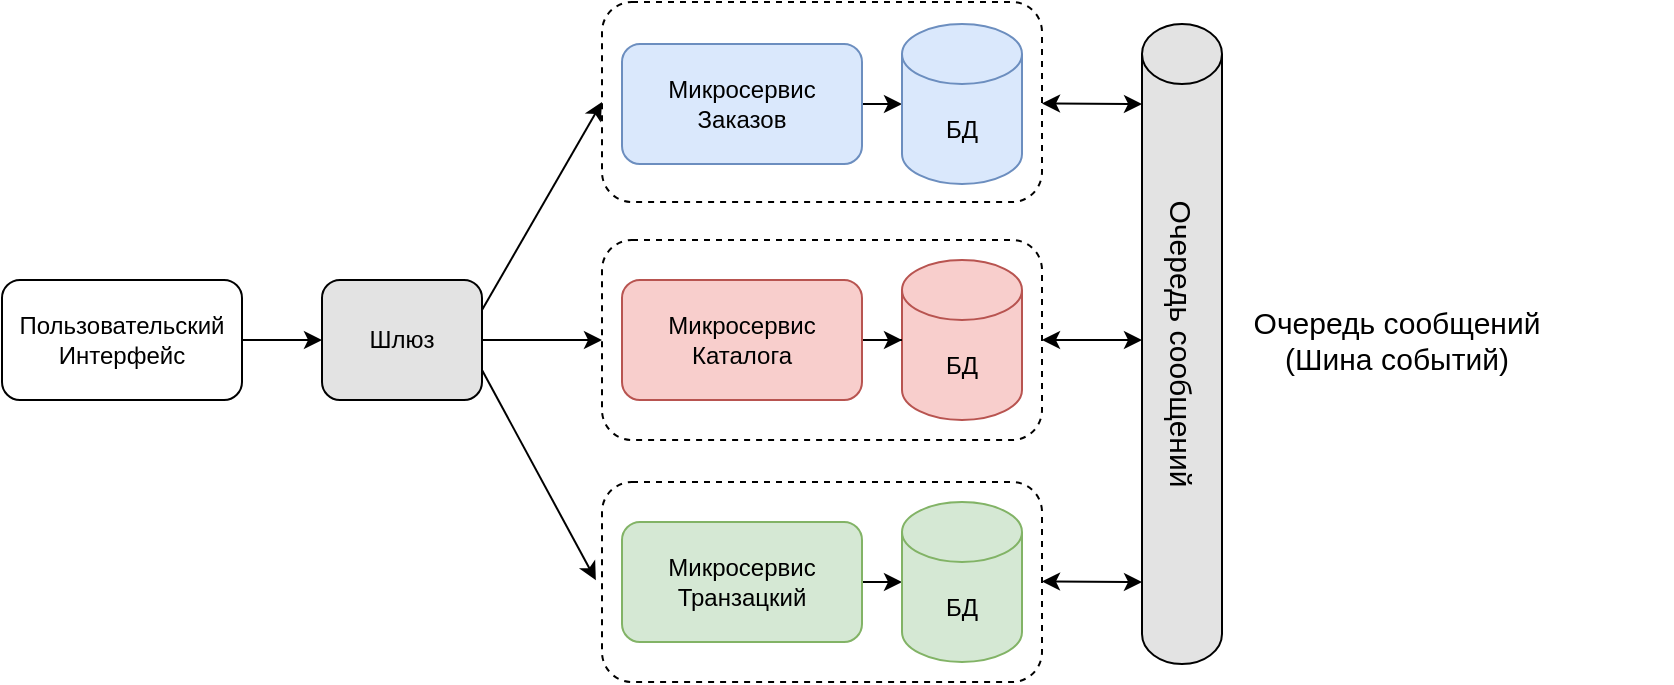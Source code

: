 <mxfile version="14.5.1" type="device"><diagram name="Page-1" id="38b20595-45e3-9b7f-d5ca-b57f44c5b66d"><mxGraphModel dx="1069" dy="612" grid="1" gridSize="10" guides="1" tooltips="1" connect="1" arrows="1" fold="1" page="1" pageScale="1" pageWidth="1100" pageHeight="850" background="#ffffff" math="0" shadow="0"><root><mxCell id="0"/><mxCell id="1" parent="0"/><mxCell id="u-swVDGOiQ5yJ6-aWHnk-10" value="" style="rounded=1;whiteSpace=wrap;html=1;fillColor=none;dashed=1;" vertex="1" parent="1"><mxGeometry x="340" y="10" width="220" height="100" as="geometry"/></mxCell><mxCell id="wAKESaqTWCrRpAc3DBPC-18" style="edgeStyle=orthogonalEdgeStyle;rounded=0;orthogonalLoop=1;jettySize=auto;html=1;entryX=0;entryY=0.5;entryDx=0;entryDy=0;entryPerimeter=0;exitX=1;exitY=0.5;exitDx=0;exitDy=0;" parent="1" source="hqew8apP-kvOiDOTK45H-2" target="wAKESaqTWCrRpAc3DBPC-17" edge="1"><mxGeometry relative="1" as="geometry"><mxPoint x="450" y="61" as="sourcePoint"/></mxGeometry></mxCell><mxCell id="wAKESaqTWCrRpAc3DBPC-17" value="&lt;span&gt;БД&lt;/span&gt;" style="shape=cylinder3;whiteSpace=wrap;html=1;boundedLbl=1;backgroundOutline=1;size=15;fillColor=#dae8fc;strokeColor=#6c8ebf;" parent="1" vertex="1"><mxGeometry x="490" y="21" width="60" height="80" as="geometry"/></mxCell><mxCell id="hqew8apP-kvOiDOTK45H-2" value="Микросервис&lt;br&gt;Заказов" style="rounded=1;whiteSpace=wrap;html=1;fillColor=#dae8fc;strokeColor=#6c8ebf;" parent="1" vertex="1"><mxGeometry x="350" y="31" width="120" height="60" as="geometry"/></mxCell><mxCell id="hqew8apP-kvOiDOTK45H-6" style="edgeStyle=orthogonalEdgeStyle;rounded=0;orthogonalLoop=1;jettySize=auto;html=1;entryX=0;entryY=0.5;entryDx=0;entryDy=0;entryPerimeter=0;exitX=1;exitY=0.5;exitDx=0;exitDy=0;" parent="1" source="hqew8apP-kvOiDOTK45H-8" target="hqew8apP-kvOiDOTK45H-7" edge="1"><mxGeometry relative="1" as="geometry"><mxPoint x="450" y="270" as="sourcePoint"/></mxGeometry></mxCell><mxCell id="hqew8apP-kvOiDOTK45H-7" value="&lt;span&gt;БД&lt;/span&gt;" style="shape=cylinder3;whiteSpace=wrap;html=1;boundedLbl=1;backgroundOutline=1;size=15;fillColor=#d5e8d4;strokeColor=#82b366;" parent="1" vertex="1"><mxGeometry x="490" y="260" width="60" height="80" as="geometry"/></mxCell><mxCell id="hqew8apP-kvOiDOTK45H-8" value="Микросервис Транзацкий" style="rounded=1;whiteSpace=wrap;html=1;fillColor=#d5e8d4;strokeColor=#82b366;" parent="1" vertex="1"><mxGeometry x="350" y="270" width="120" height="60" as="geometry"/></mxCell><mxCell id="u-swVDGOiQ5yJ6-aWHnk-1" value="&lt;span&gt;БД&lt;/span&gt;" style="shape=cylinder3;whiteSpace=wrap;html=1;boundedLbl=1;backgroundOutline=1;size=15;fillColor=#f8cecc;strokeColor=#b85450;" vertex="1" parent="1"><mxGeometry x="490" y="139" width="60" height="80" as="geometry"/></mxCell><mxCell id="u-swVDGOiQ5yJ6-aWHnk-4" value="" style="edgeStyle=orthogonalEdgeStyle;rounded=0;orthogonalLoop=1;jettySize=auto;html=1;" edge="1" parent="1" source="u-swVDGOiQ5yJ6-aWHnk-2" target="u-swVDGOiQ5yJ6-aWHnk-1"><mxGeometry relative="1" as="geometry"/></mxCell><mxCell id="u-swVDGOiQ5yJ6-aWHnk-2" value="Микросервис Каталога" style="rounded=1;whiteSpace=wrap;html=1;fillColor=#f8cecc;strokeColor=#b85450;" vertex="1" parent="1"><mxGeometry x="350" y="149" width="120" height="60" as="geometry"/></mxCell><mxCell id="u-swVDGOiQ5yJ6-aWHnk-6" value="Шлюз" style="rounded=1;whiteSpace=wrap;html=1;fillColor=#E3E3E3;" vertex="1" parent="1"><mxGeometry x="200" y="149" width="80" height="60" as="geometry"/></mxCell><mxCell id="u-swVDGOiQ5yJ6-aWHnk-7" value="" style="endArrow=classic;html=1;exitX=1;exitY=0.5;exitDx=0;exitDy=0;entryX=0;entryY=0.5;entryDx=0;entryDy=0;" edge="1" parent="1" source="u-swVDGOiQ5yJ6-aWHnk-6" target="u-swVDGOiQ5yJ6-aWHnk-11"><mxGeometry width="50" height="50" relative="1" as="geometry"><mxPoint x="290" y="229" as="sourcePoint"/><mxPoint x="340" y="179" as="targetPoint"/></mxGeometry></mxCell><mxCell id="u-swVDGOiQ5yJ6-aWHnk-8" value="" style="endArrow=classic;html=1;exitX=1;exitY=0.25;exitDx=0;exitDy=0;entryX=0;entryY=0.5;entryDx=0;entryDy=0;" edge="1" parent="1" source="u-swVDGOiQ5yJ6-aWHnk-6" target="u-swVDGOiQ5yJ6-aWHnk-10"><mxGeometry width="50" height="50" relative="1" as="geometry"><mxPoint x="290" y="229" as="sourcePoint"/><mxPoint x="340" y="179" as="targetPoint"/></mxGeometry></mxCell><mxCell id="u-swVDGOiQ5yJ6-aWHnk-9" value="" style="endArrow=classic;html=1;exitX=1;exitY=0.75;exitDx=0;exitDy=0;entryX=-0.014;entryY=0.491;entryDx=0;entryDy=0;entryPerimeter=0;" edge="1" parent="1" source="u-swVDGOiQ5yJ6-aWHnk-6" target="u-swVDGOiQ5yJ6-aWHnk-12"><mxGeometry width="50" height="50" relative="1" as="geometry"><mxPoint x="290" y="229" as="sourcePoint"/><mxPoint x="340" y="179" as="targetPoint"/></mxGeometry></mxCell><mxCell id="u-swVDGOiQ5yJ6-aWHnk-11" value="" style="rounded=1;whiteSpace=wrap;html=1;fillColor=none;dashed=1;" vertex="1" parent="1"><mxGeometry x="340" y="129" width="220" height="100" as="geometry"/></mxCell><mxCell id="u-swVDGOiQ5yJ6-aWHnk-12" value="" style="rounded=1;whiteSpace=wrap;html=1;fillColor=none;dashed=1;" vertex="1" parent="1"><mxGeometry x="340" y="250" width="220" height="100" as="geometry"/></mxCell><mxCell id="u-swVDGOiQ5yJ6-aWHnk-14" value="" style="shape=cylinder3;whiteSpace=wrap;html=1;boundedLbl=1;backgroundOutline=1;size=15;fillColor=#E3E3E3;" vertex="1" parent="1"><mxGeometry x="610" y="21" width="40" height="320" as="geometry"/></mxCell><mxCell id="u-swVDGOiQ5yJ6-aWHnk-15" value="&lt;font style=&quot;font-size: 15px&quot;&gt;Очередь сообщений&lt;br&gt;&lt;/font&gt;" style="text;html=1;strokeColor=none;fillColor=none;align=center;verticalAlign=middle;whiteSpace=wrap;rounded=0;rotation=90;" vertex="1" parent="1"><mxGeometry x="541.25" y="171" width="177.5" height="20" as="geometry"/></mxCell><mxCell id="u-swVDGOiQ5yJ6-aWHnk-16" value="&lt;font style=&quot;font-size: 15px&quot;&gt;Очередь сообщений &lt;br&gt;(Шина событий)&lt;/font&gt;" style="text;html=1;strokeColor=none;fillColor=none;align=center;verticalAlign=middle;whiteSpace=wrap;rounded=0;rotation=0;" vertex="1" parent="1"><mxGeometry x="600" y="169" width="275" height="20" as="geometry"/></mxCell><mxCell id="u-swVDGOiQ5yJ6-aWHnk-21" value="" style="endArrow=classic;startArrow=classic;html=1;entryX=1;entryY=0.5;entryDx=0;entryDy=0;" edge="1" parent="1" target="u-swVDGOiQ5yJ6-aWHnk-11"><mxGeometry width="50" height="50" relative="1" as="geometry"><mxPoint x="610" y="179" as="sourcePoint"/><mxPoint x="571.25" y="178.5" as="targetPoint"/></mxGeometry></mxCell><mxCell id="u-swVDGOiQ5yJ6-aWHnk-22" value="" style="endArrow=classic;startArrow=classic;html=1;entryX=1;entryY=0.5;entryDx=0;entryDy=0;" edge="1" parent="1"><mxGeometry width="50" height="50" relative="1" as="geometry"><mxPoint x="610" y="61" as="sourcePoint"/><mxPoint x="560" y="60.71" as="targetPoint"/></mxGeometry></mxCell><mxCell id="u-swVDGOiQ5yJ6-aWHnk-23" value="" style="endArrow=classic;startArrow=classic;html=1;entryX=1;entryY=0.5;entryDx=0;entryDy=0;" edge="1" parent="1"><mxGeometry width="50" height="50" relative="1" as="geometry"><mxPoint x="610" y="300" as="sourcePoint"/><mxPoint x="560" y="299.71" as="targetPoint"/></mxGeometry></mxCell><mxCell id="u-swVDGOiQ5yJ6-aWHnk-25" style="edgeStyle=orthogonalEdgeStyle;rounded=0;orthogonalLoop=1;jettySize=auto;html=1;exitX=1;exitY=0.5;exitDx=0;exitDy=0;entryX=0;entryY=0.5;entryDx=0;entryDy=0;" edge="1" parent="1" source="u-swVDGOiQ5yJ6-aWHnk-24" target="u-swVDGOiQ5yJ6-aWHnk-6"><mxGeometry relative="1" as="geometry"/></mxCell><mxCell id="u-swVDGOiQ5yJ6-aWHnk-24" value="Пользовательский Интерфейс" style="rounded=1;whiteSpace=wrap;html=1;fillColor=#FFFFFF;" vertex="1" parent="1"><mxGeometry x="40" y="149" width="120" height="60" as="geometry"/></mxCell></root></mxGraphModel></diagram></mxfile>